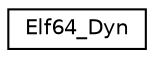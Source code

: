 digraph "Graphical Class Hierarchy"
{
 // LATEX_PDF_SIZE
  edge [fontname="Helvetica",fontsize="10",labelfontname="Helvetica",labelfontsize="10"];
  node [fontname="Helvetica",fontsize="10",shape=record];
  rankdir="LR";
  Node0 [label="Elf64_Dyn",height=0.2,width=0.4,color="black", fillcolor="white", style="filled",URL="$structElf64__Dyn.html",tooltip=" "];
}
